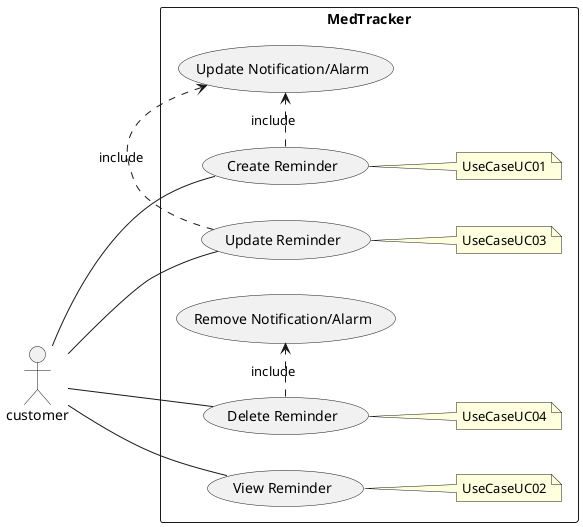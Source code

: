 @startuml
left to right direction
skinparam packageStyle rectangle
actor customer

rectangle MedTracker {
  customer -- (Create Reminder)
  customer -- (View Reminder)
  customer -- (Update Reminder)
  customer -- (Delete Reminder)
  (Create Reminder) .> (Update Notification/Alarm) : include
  (Update Reminder) .> (Update Notification/Alarm) : include
   (Delete Reminder) .> (Remove Notification/Alarm) : include
note right of (Create Reminder)
UseCaseUC01
end note


note right of (View Reminder)
UseCaseUC02
end note
note right of (Update Reminder)
UseCaseUC03
end note

note right of (Delete Reminder)
UseCaseUC04
end note
}

@enduml